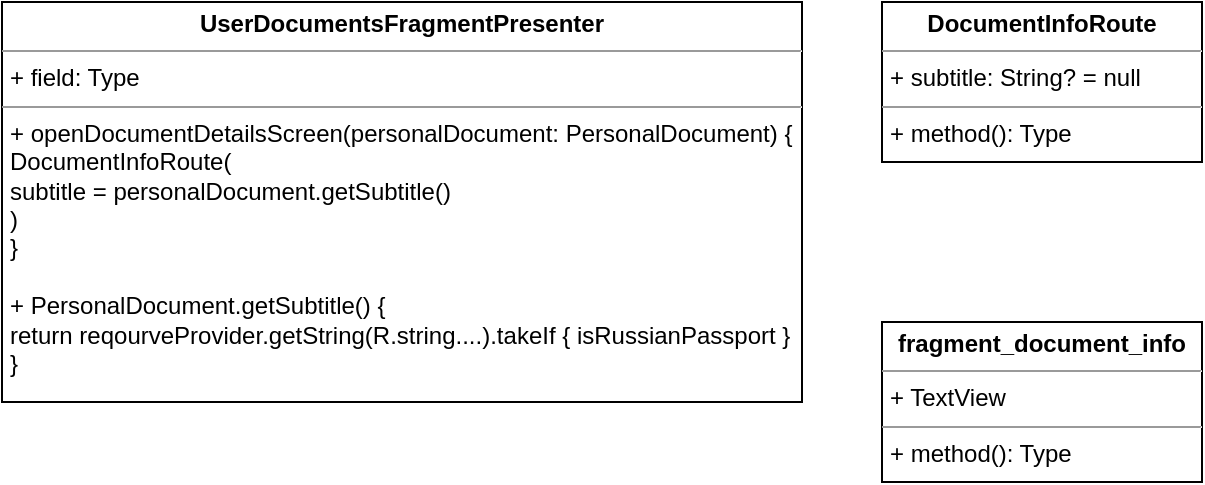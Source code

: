 <mxfile version="20.1.1" type="github">
  <diagram id="gWVzGPQjn2zDsp72pqYC" name="Page-1">
    <mxGraphModel dx="757" dy="480" grid="1" gridSize="10" guides="1" tooltips="1" connect="1" arrows="1" fold="1" page="1" pageScale="1" pageWidth="827" pageHeight="1169" math="0" shadow="0">
      <root>
        <mxCell id="0" />
        <mxCell id="1" parent="0" />
        <mxCell id="rqU30VaZS2W21N0QK3EW-1" value="&lt;p style=&quot;margin:0px;margin-top:4px;text-align:center;&quot;&gt;&lt;b&gt;DocumentInfoRoute&lt;/b&gt;&lt;/p&gt;&lt;hr size=&quot;1&quot;&gt;&lt;p style=&quot;margin:0px;margin-left:4px;&quot;&gt;+ subtitle: String? = null&lt;br&gt;&lt;/p&gt;&lt;hr size=&quot;1&quot;&gt;&lt;p style=&quot;margin:0px;margin-left:4px;&quot;&gt;+ method(): Type&lt;/p&gt;" style="verticalAlign=top;align=left;overflow=fill;fontSize=12;fontFamily=Helvetica;html=1;" vertex="1" parent="1">
          <mxGeometry x="560" y="120" width="160" height="80" as="geometry" />
        </mxCell>
        <mxCell id="rqU30VaZS2W21N0QK3EW-2" value="&lt;p style=&quot;margin:0px;margin-top:4px;text-align:center;&quot;&gt;&lt;b&gt;UserDocumentsFragmentPresenter&lt;/b&gt;&lt;/p&gt;&lt;hr size=&quot;1&quot;&gt;&lt;p style=&quot;margin:0px;margin-left:4px;&quot;&gt;+ field: Type&lt;/p&gt;&lt;hr size=&quot;1&quot;&gt;&lt;p style=&quot;margin:0px;margin-left:4px;&quot;&gt;+ openDocumentDetailsScreen(personalDocument: PersonalDocument) {&lt;/p&gt;&lt;p style=&quot;margin:0px;margin-left:4px;&quot;&gt;DocumentInfoRoute(&lt;/p&gt;&lt;p style=&quot;margin:0px;margin-left:4px;&quot;&gt;subtitle = personalDocument.getSubtitle()&lt;/p&gt;&lt;p style=&quot;margin:0px;margin-left:4px;&quot;&gt;)&lt;br&gt;&lt;/p&gt;&lt;p style=&quot;margin:0px;margin-left:4px;&quot;&gt;}&lt;/p&gt;&lt;p style=&quot;margin:0px;margin-left:4px;&quot;&gt;&lt;br&gt;&lt;/p&gt;&lt;p style=&quot;margin:0px;margin-left:4px;&quot;&gt;+ PersonalDocument.getSubtitle() {&lt;/p&gt;&lt;p style=&quot;margin:0px;margin-left:4px;&quot;&gt;return reqourveProvider.getString(R.string....).takeIf { isRussianPassport }&lt;br&gt;&lt;/p&gt;&lt;p style=&quot;margin:0px;margin-left:4px;&quot;&gt;}&lt;br&gt;&lt;/p&gt;" style="verticalAlign=top;align=left;overflow=fill;fontSize=12;fontFamily=Helvetica;html=1;" vertex="1" parent="1">
          <mxGeometry x="120" y="120" width="400" height="200" as="geometry" />
        </mxCell>
        <mxCell id="rqU30VaZS2W21N0QK3EW-3" value="&lt;p style=&quot;margin:0px;margin-top:4px;text-align:center;&quot;&gt;&lt;b&gt;fragment_document_info&lt;/b&gt;&lt;/p&gt;&lt;hr size=&quot;1&quot;&gt;&lt;p style=&quot;margin:0px;margin-left:4px;&quot;&gt;+ TextView&lt;br&gt;&lt;/p&gt;&lt;hr size=&quot;1&quot;&gt;&lt;p style=&quot;margin:0px;margin-left:4px;&quot;&gt;+ method(): Type&lt;/p&gt;" style="verticalAlign=top;align=left;overflow=fill;fontSize=12;fontFamily=Helvetica;html=1;" vertex="1" parent="1">
          <mxGeometry x="560" y="280" width="160" height="80" as="geometry" />
        </mxCell>
      </root>
    </mxGraphModel>
  </diagram>
</mxfile>
